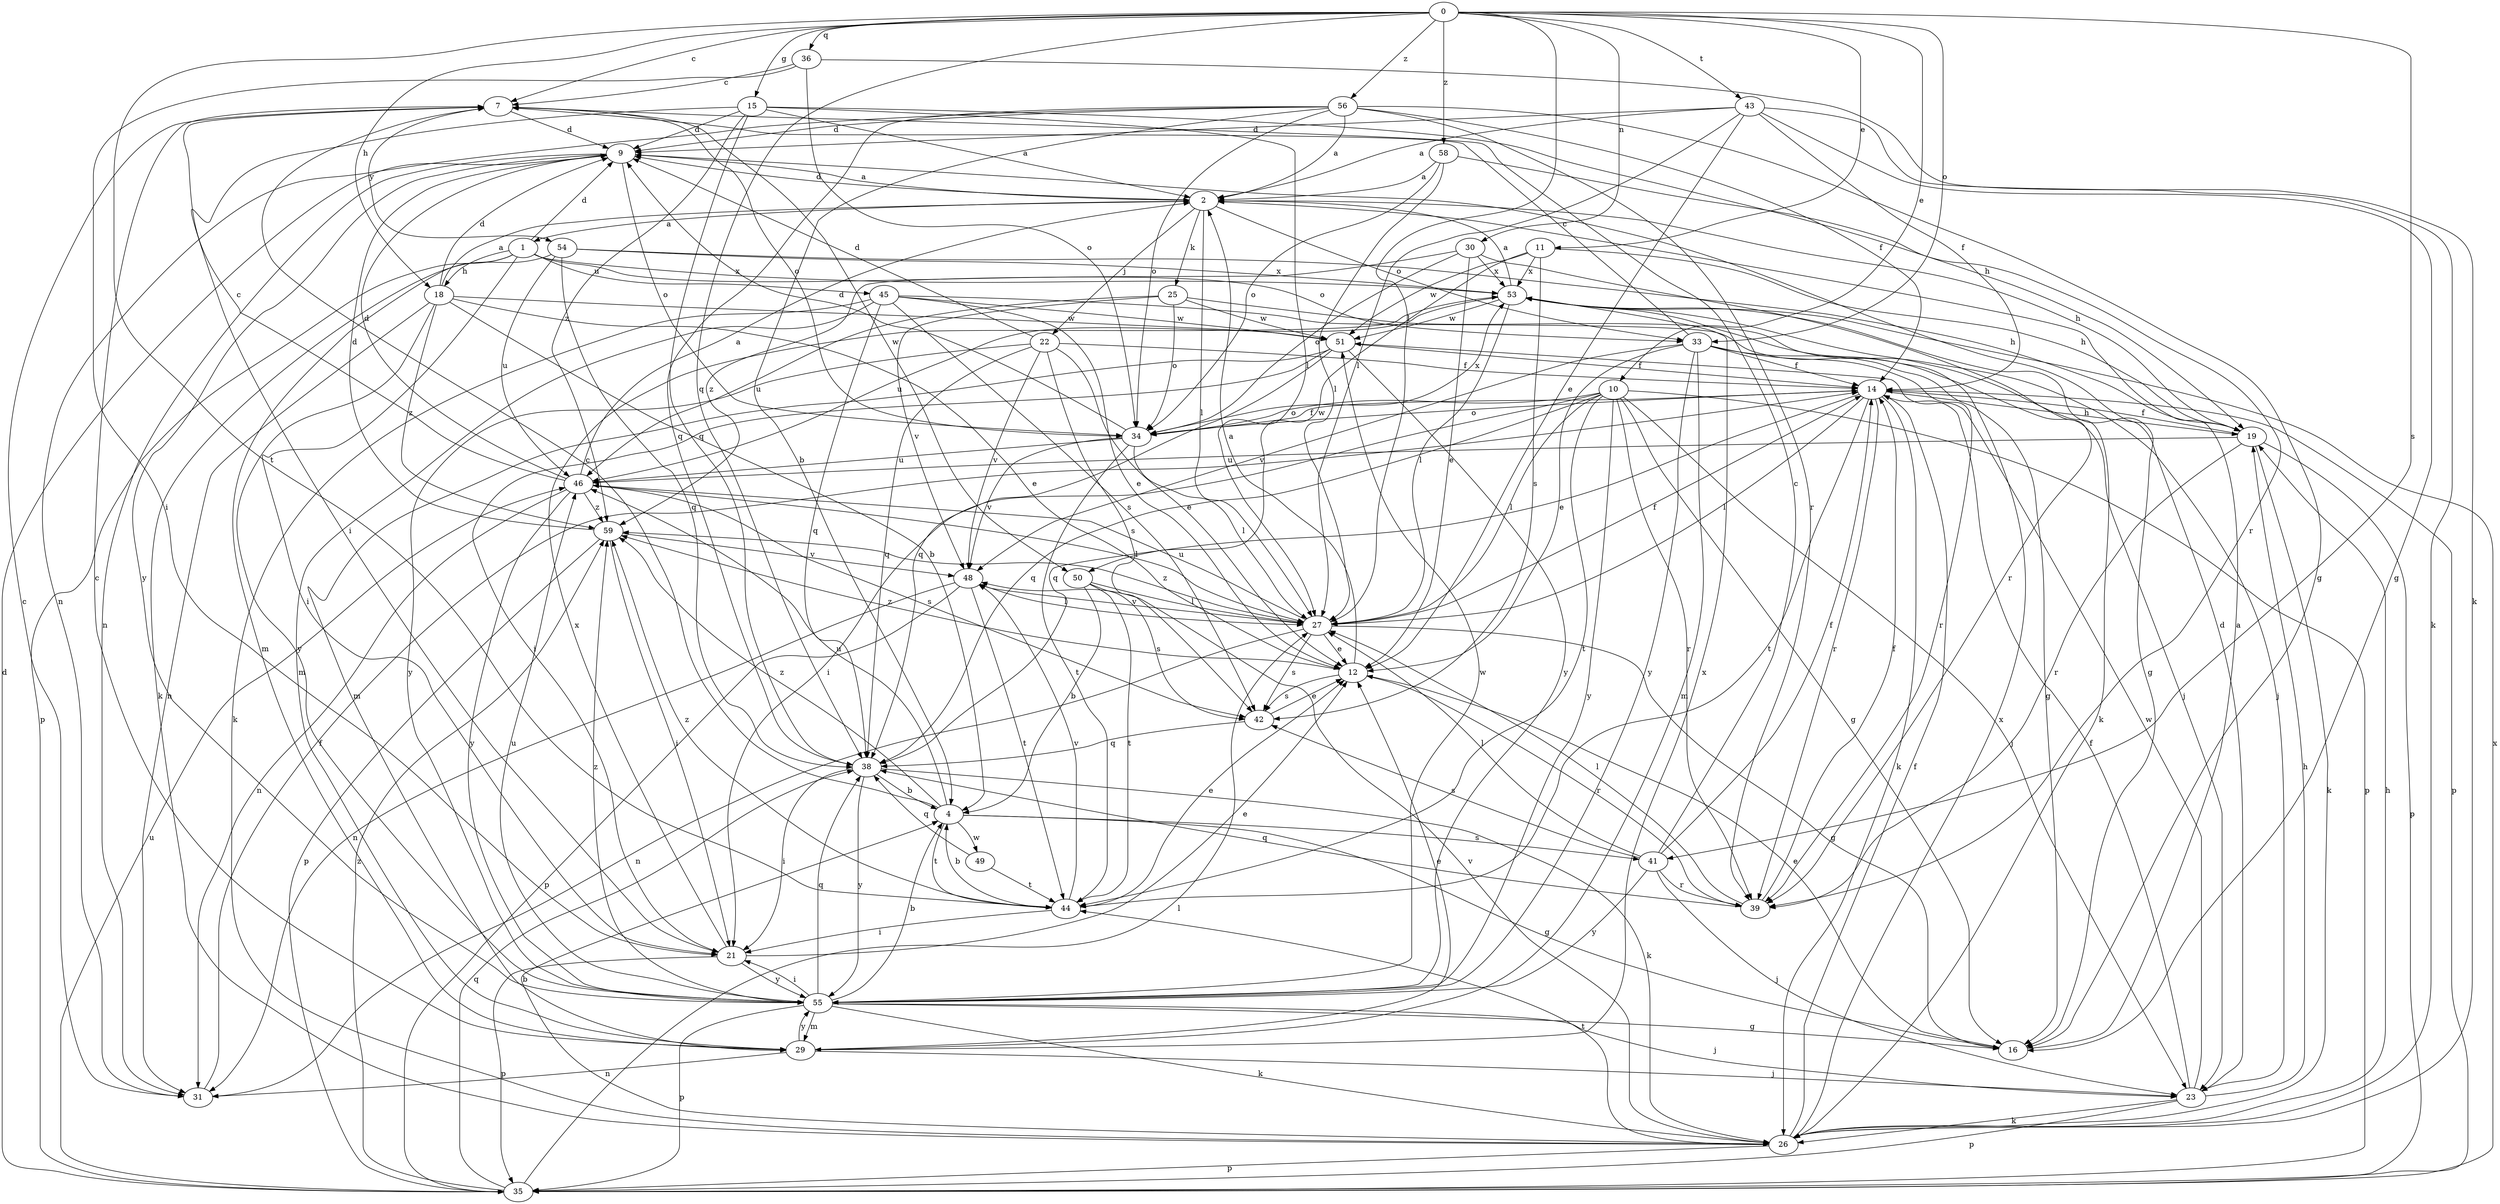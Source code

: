strict digraph  {
0;
1;
2;
4;
7;
9;
10;
11;
12;
14;
15;
16;
18;
19;
21;
22;
23;
25;
26;
27;
29;
30;
31;
33;
34;
35;
36;
38;
39;
41;
42;
43;
44;
45;
46;
48;
49;
50;
51;
53;
54;
55;
56;
58;
59;
0 -> 7  [label=c];
0 -> 10  [label=e];
0 -> 11  [label=e];
0 -> 15  [label=g];
0 -> 18  [label=h];
0 -> 27  [label=l];
0 -> 30  [label=n];
0 -> 33  [label=o];
0 -> 36  [label=q];
0 -> 38  [label=q];
0 -> 41  [label=s];
0 -> 43  [label=t];
0 -> 44  [label=t];
0 -> 56  [label=z];
0 -> 58  [label=z];
1 -> 9  [label=d];
1 -> 18  [label=h];
1 -> 21  [label=i];
1 -> 29  [label=m];
1 -> 33  [label=o];
1 -> 35  [label=p];
1 -> 45  [label=u];
1 -> 53  [label=x];
2 -> 1  [label=a];
2 -> 9  [label=d];
2 -> 19  [label=h];
2 -> 22  [label=j];
2 -> 25  [label=k];
2 -> 27  [label=l];
2 -> 33  [label=o];
4 -> 7  [label=c];
4 -> 16  [label=g];
4 -> 41  [label=s];
4 -> 44  [label=t];
4 -> 46  [label=u];
4 -> 49  [label=w];
4 -> 59  [label=z];
7 -> 9  [label=d];
7 -> 34  [label=o];
7 -> 50  [label=w];
7 -> 54  [label=y];
9 -> 2  [label=a];
9 -> 31  [label=n];
9 -> 34  [label=o];
9 -> 55  [label=y];
10 -> 16  [label=g];
10 -> 21  [label=i];
10 -> 23  [label=j];
10 -> 27  [label=l];
10 -> 34  [label=o];
10 -> 35  [label=p];
10 -> 38  [label=q];
10 -> 39  [label=r];
10 -> 44  [label=t];
10 -> 55  [label=y];
11 -> 19  [label=h];
11 -> 42  [label=s];
11 -> 50  [label=w];
11 -> 51  [label=w];
11 -> 53  [label=x];
12 -> 2  [label=a];
12 -> 39  [label=r];
12 -> 42  [label=s];
12 -> 59  [label=z];
14 -> 19  [label=h];
14 -> 26  [label=k];
14 -> 27  [label=l];
14 -> 34  [label=o];
14 -> 35  [label=p];
14 -> 38  [label=q];
14 -> 39  [label=r];
14 -> 44  [label=t];
15 -> 2  [label=a];
15 -> 9  [label=d];
15 -> 19  [label=h];
15 -> 21  [label=i];
15 -> 27  [label=l];
15 -> 38  [label=q];
15 -> 59  [label=z];
16 -> 2  [label=a];
16 -> 12  [label=e];
18 -> 2  [label=a];
18 -> 4  [label=b];
18 -> 9  [label=d];
18 -> 12  [label=e];
18 -> 31  [label=n];
18 -> 51  [label=w];
18 -> 55  [label=y];
18 -> 59  [label=z];
19 -> 14  [label=f];
19 -> 26  [label=k];
19 -> 35  [label=p];
19 -> 39  [label=r];
19 -> 46  [label=u];
21 -> 12  [label=e];
21 -> 35  [label=p];
21 -> 53  [label=x];
21 -> 55  [label=y];
22 -> 9  [label=d];
22 -> 12  [label=e];
22 -> 14  [label=f];
22 -> 38  [label=q];
22 -> 42  [label=s];
22 -> 48  [label=v];
22 -> 55  [label=y];
23 -> 9  [label=d];
23 -> 14  [label=f];
23 -> 19  [label=h];
23 -> 26  [label=k];
23 -> 35  [label=p];
23 -> 51  [label=w];
25 -> 23  [label=j];
25 -> 34  [label=o];
25 -> 46  [label=u];
25 -> 48  [label=v];
25 -> 51  [label=w];
26 -> 4  [label=b];
26 -> 14  [label=f];
26 -> 19  [label=h];
26 -> 35  [label=p];
26 -> 44  [label=t];
26 -> 48  [label=v];
26 -> 53  [label=x];
27 -> 12  [label=e];
27 -> 14  [label=f];
27 -> 16  [label=g];
27 -> 31  [label=n];
27 -> 42  [label=s];
27 -> 46  [label=u];
27 -> 48  [label=v];
27 -> 59  [label=z];
29 -> 7  [label=c];
29 -> 12  [label=e];
29 -> 23  [label=j];
29 -> 31  [label=n];
29 -> 53  [label=x];
29 -> 55  [label=y];
30 -> 12  [label=e];
30 -> 34  [label=o];
30 -> 39  [label=r];
30 -> 53  [label=x];
30 -> 59  [label=z];
31 -> 7  [label=c];
31 -> 14  [label=f];
33 -> 7  [label=c];
33 -> 12  [label=e];
33 -> 14  [label=f];
33 -> 16  [label=g];
33 -> 29  [label=m];
33 -> 39  [label=r];
33 -> 48  [label=v];
33 -> 55  [label=y];
34 -> 9  [label=d];
34 -> 14  [label=f];
34 -> 27  [label=l];
34 -> 44  [label=t];
34 -> 46  [label=u];
34 -> 48  [label=v];
34 -> 53  [label=x];
35 -> 9  [label=d];
35 -> 27  [label=l];
35 -> 38  [label=q];
35 -> 46  [label=u];
35 -> 53  [label=x];
35 -> 59  [label=z];
36 -> 7  [label=c];
36 -> 21  [label=i];
36 -> 26  [label=k];
36 -> 34  [label=o];
38 -> 4  [label=b];
38 -> 21  [label=i];
38 -> 26  [label=k];
38 -> 55  [label=y];
39 -> 14  [label=f];
39 -> 27  [label=l];
39 -> 38  [label=q];
41 -> 7  [label=c];
41 -> 14  [label=f];
41 -> 23  [label=j];
41 -> 27  [label=l];
41 -> 39  [label=r];
41 -> 42  [label=s];
41 -> 55  [label=y];
42 -> 12  [label=e];
42 -> 38  [label=q];
43 -> 2  [label=a];
43 -> 9  [label=d];
43 -> 12  [label=e];
43 -> 14  [label=f];
43 -> 16  [label=g];
43 -> 26  [label=k];
43 -> 27  [label=l];
44 -> 4  [label=b];
44 -> 12  [label=e];
44 -> 21  [label=i];
44 -> 48  [label=v];
44 -> 59  [label=z];
45 -> 12  [label=e];
45 -> 23  [label=j];
45 -> 26  [label=k];
45 -> 29  [label=m];
45 -> 38  [label=q];
45 -> 42  [label=s];
45 -> 51  [label=w];
46 -> 2  [label=a];
46 -> 7  [label=c];
46 -> 9  [label=d];
46 -> 27  [label=l];
46 -> 31  [label=n];
46 -> 42  [label=s];
46 -> 55  [label=y];
46 -> 59  [label=z];
48 -> 27  [label=l];
48 -> 31  [label=n];
48 -> 35  [label=p];
48 -> 44  [label=t];
49 -> 38  [label=q];
49 -> 44  [label=t];
50 -> 4  [label=b];
50 -> 27  [label=l];
50 -> 42  [label=s];
50 -> 44  [label=t];
51 -> 14  [label=f];
51 -> 21  [label=i];
51 -> 29  [label=m];
51 -> 38  [label=q];
51 -> 55  [label=y];
53 -> 2  [label=a];
53 -> 16  [label=g];
53 -> 26  [label=k];
53 -> 27  [label=l];
53 -> 46  [label=u];
53 -> 51  [label=w];
54 -> 19  [label=h];
54 -> 26  [label=k];
54 -> 38  [label=q];
54 -> 46  [label=u];
54 -> 53  [label=x];
55 -> 4  [label=b];
55 -> 16  [label=g];
55 -> 21  [label=i];
55 -> 23  [label=j];
55 -> 26  [label=k];
55 -> 29  [label=m];
55 -> 35  [label=p];
55 -> 38  [label=q];
55 -> 46  [label=u];
55 -> 51  [label=w];
55 -> 59  [label=z];
56 -> 2  [label=a];
56 -> 4  [label=b];
56 -> 9  [label=d];
56 -> 14  [label=f];
56 -> 16  [label=g];
56 -> 31  [label=n];
56 -> 34  [label=o];
56 -> 38  [label=q];
56 -> 39  [label=r];
58 -> 2  [label=a];
58 -> 27  [label=l];
58 -> 34  [label=o];
58 -> 39  [label=r];
59 -> 9  [label=d];
59 -> 21  [label=i];
59 -> 35  [label=p];
59 -> 48  [label=v];
}
